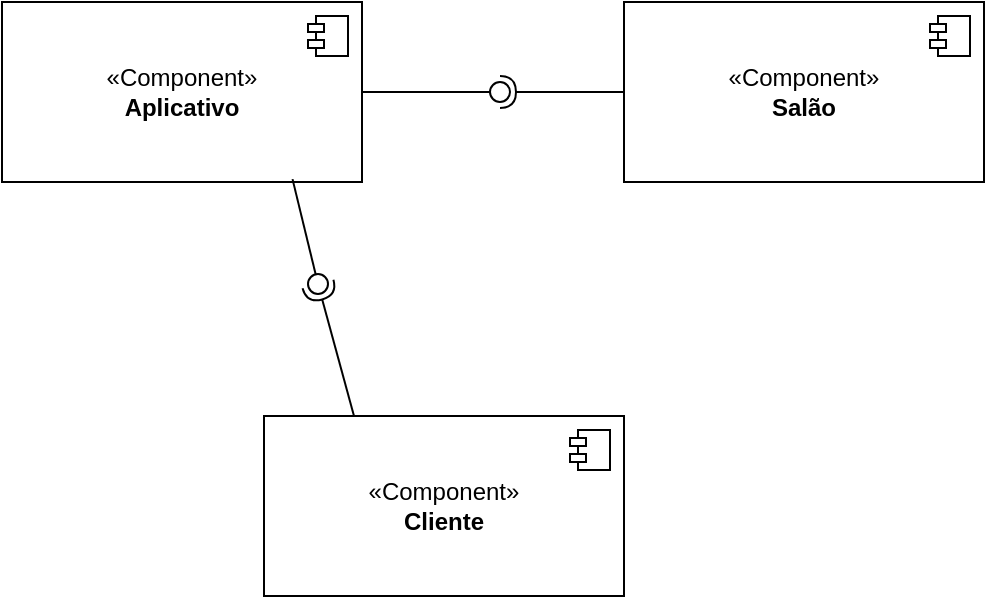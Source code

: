 <mxfile version="21.7.4" type="github">
  <diagram name="Page-1" id="5f0bae14-7c28-e335-631c-24af17079c00">
    <mxGraphModel dx="933" dy="398" grid="0" gridSize="10" guides="1" tooltips="1" connect="1" arrows="1" fold="1" page="0" pageScale="1" pageWidth="1100" pageHeight="850" background="none" math="0" shadow="0">
      <root>
        <mxCell id="0" />
        <mxCell id="1" parent="0" />
        <mxCell id="jcUbWSgRWRLbi6tU-3z8-5" value="«Component»&lt;br&gt;&lt;b&gt;Aplicativo&lt;/b&gt;" style="html=1;dropTarget=0;whiteSpace=wrap;" vertex="1" parent="1">
          <mxGeometry x="73" y="198" width="180" height="90" as="geometry" />
        </mxCell>
        <mxCell id="jcUbWSgRWRLbi6tU-3z8-6" value="" style="shape=module;jettyWidth=8;jettyHeight=4;" vertex="1" parent="jcUbWSgRWRLbi6tU-3z8-5">
          <mxGeometry x="1" width="20" height="20" relative="1" as="geometry">
            <mxPoint x="-27" y="7" as="offset" />
          </mxGeometry>
        </mxCell>
        <mxCell id="jcUbWSgRWRLbi6tU-3z8-7" value="«Component»&lt;br&gt;&lt;b&gt;Salão&lt;/b&gt;" style="html=1;dropTarget=0;whiteSpace=wrap;" vertex="1" parent="1">
          <mxGeometry x="384" y="198" width="180" height="90" as="geometry" />
        </mxCell>
        <mxCell id="jcUbWSgRWRLbi6tU-3z8-8" value="" style="shape=module;jettyWidth=8;jettyHeight=4;" vertex="1" parent="jcUbWSgRWRLbi6tU-3z8-7">
          <mxGeometry x="1" width="20" height="20" relative="1" as="geometry">
            <mxPoint x="-27" y="7" as="offset" />
          </mxGeometry>
        </mxCell>
        <mxCell id="jcUbWSgRWRLbi6tU-3z8-9" value="«Component»&lt;br&gt;&lt;b&gt;Cliente&lt;/b&gt;" style="html=1;dropTarget=0;whiteSpace=wrap;" vertex="1" parent="1">
          <mxGeometry x="204" y="405" width="180" height="90" as="geometry" />
        </mxCell>
        <mxCell id="jcUbWSgRWRLbi6tU-3z8-10" value="" style="shape=module;jettyWidth=8;jettyHeight=4;" vertex="1" parent="jcUbWSgRWRLbi6tU-3z8-9">
          <mxGeometry x="1" width="20" height="20" relative="1" as="geometry">
            <mxPoint x="-27" y="7" as="offset" />
          </mxGeometry>
        </mxCell>
        <mxCell id="jcUbWSgRWRLbi6tU-3z8-11" value="" style="rounded=0;orthogonalLoop=1;jettySize=auto;html=1;endArrow=halfCircle;endFill=0;endSize=6;strokeWidth=1;sketch=0;exitX=0;exitY=0.5;exitDx=0;exitDy=0;" edge="1" target="jcUbWSgRWRLbi6tU-3z8-13" parent="1" source="jcUbWSgRWRLbi6tU-3z8-7">
          <mxGeometry relative="1" as="geometry">
            <mxPoint x="342" y="247" as="sourcePoint" />
          </mxGeometry>
        </mxCell>
        <mxCell id="jcUbWSgRWRLbi6tU-3z8-12" value="" style="rounded=0;orthogonalLoop=1;jettySize=auto;html=1;endArrow=oval;endFill=0;sketch=0;sourcePerimeterSpacing=0;targetPerimeterSpacing=0;endSize=10;exitX=1;exitY=0.5;exitDx=0;exitDy=0;" edge="1" target="jcUbWSgRWRLbi6tU-3z8-13" parent="1" source="jcUbWSgRWRLbi6tU-3z8-5">
          <mxGeometry relative="1" as="geometry">
            <mxPoint x="302" y="247" as="sourcePoint" />
          </mxGeometry>
        </mxCell>
        <mxCell id="jcUbWSgRWRLbi6tU-3z8-13" value="" style="ellipse;whiteSpace=wrap;html=1;align=center;aspect=fixed;fillColor=none;strokeColor=none;resizable=0;perimeter=centerPerimeter;rotatable=0;allowArrows=0;points=[];outlineConnect=1;" vertex="1" parent="1">
          <mxGeometry x="317" y="238" width="10" height="10" as="geometry" />
        </mxCell>
        <mxCell id="jcUbWSgRWRLbi6tU-3z8-14" value="" style="rounded=0;orthogonalLoop=1;jettySize=auto;html=1;endArrow=halfCircle;endFill=0;endSize=6;strokeWidth=1;sketch=0;exitX=0.25;exitY=0;exitDx=0;exitDy=0;" edge="1" target="jcUbWSgRWRLbi6tU-3z8-16" parent="1" source="jcUbWSgRWRLbi6tU-3z8-9">
          <mxGeometry relative="1" as="geometry">
            <mxPoint x="270" y="334" as="sourcePoint" />
          </mxGeometry>
        </mxCell>
        <mxCell id="jcUbWSgRWRLbi6tU-3z8-15" value="" style="rounded=0;orthogonalLoop=1;jettySize=auto;html=1;endArrow=oval;endFill=0;sketch=0;sourcePerimeterSpacing=0;targetPerimeterSpacing=0;endSize=10;exitX=0.807;exitY=0.984;exitDx=0;exitDy=0;exitPerimeter=0;" edge="1" target="jcUbWSgRWRLbi6tU-3z8-16" parent="1" source="jcUbWSgRWRLbi6tU-3z8-5">
          <mxGeometry relative="1" as="geometry">
            <mxPoint x="230" y="334" as="sourcePoint" />
          </mxGeometry>
        </mxCell>
        <mxCell id="jcUbWSgRWRLbi6tU-3z8-16" value="" style="ellipse;whiteSpace=wrap;html=1;align=center;aspect=fixed;fillColor=none;strokeColor=none;resizable=0;perimeter=centerPerimeter;rotatable=0;allowArrows=0;points=[];outlineConnect=1;" vertex="1" parent="1">
          <mxGeometry x="226" y="334" width="10" height="10" as="geometry" />
        </mxCell>
      </root>
    </mxGraphModel>
  </diagram>
</mxfile>
